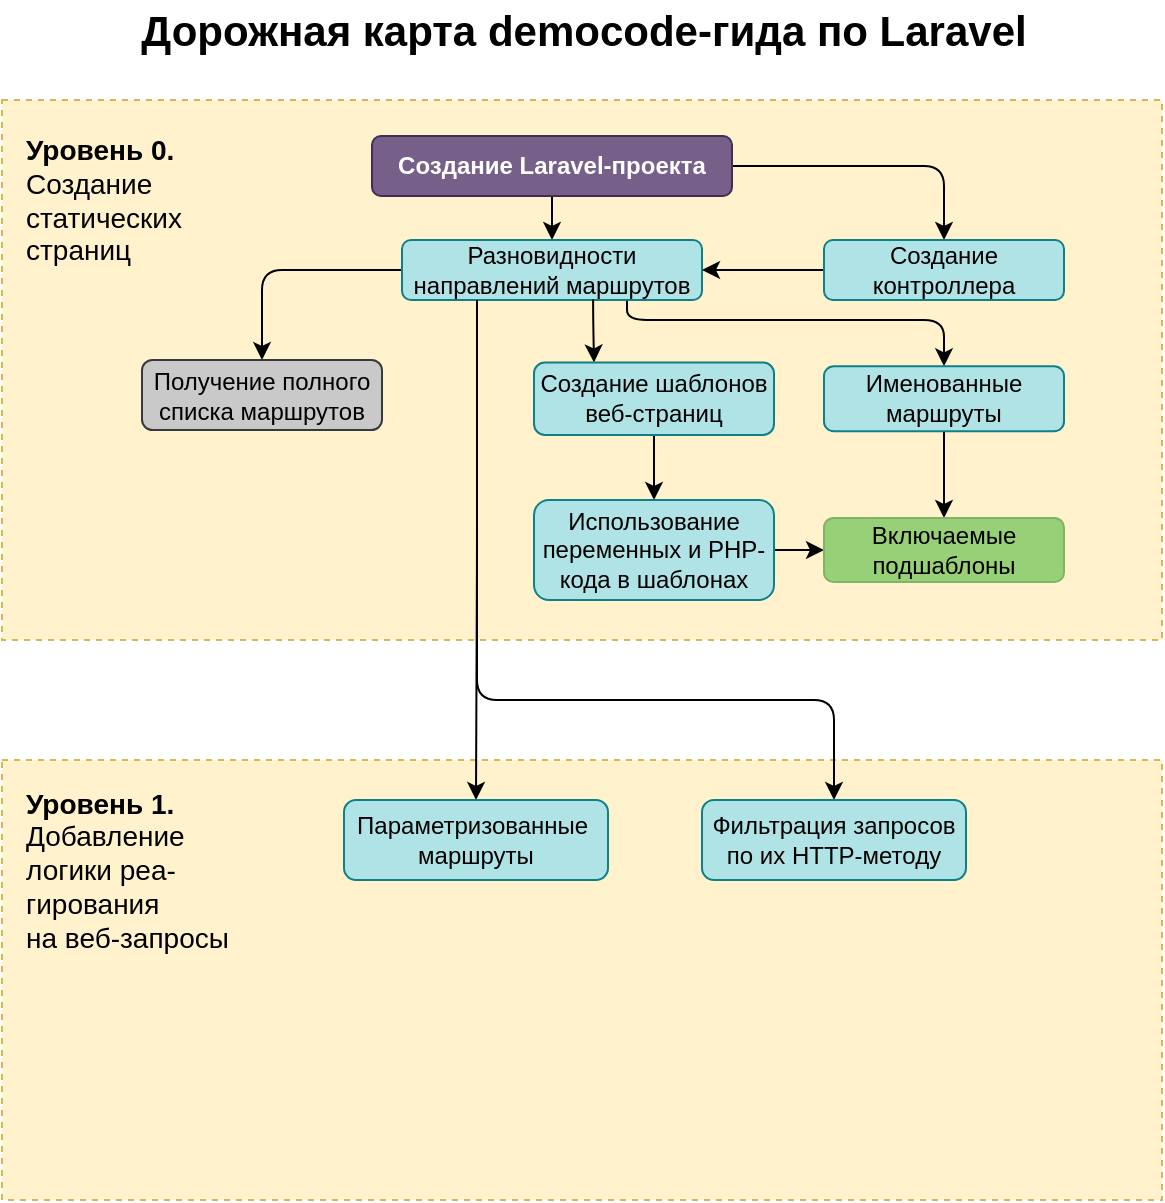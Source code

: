 <mxfile version="21.1.2" type="device">
  <diagram name="Страница 1" id="1nTtm0_BMDjhct5yccOk">
    <mxGraphModel dx="1465" dy="1006" grid="1" gridSize="10" guides="1" tooltips="1" connect="1" arrows="1" fold="1" page="1" pageScale="1" pageWidth="827" pageHeight="1169" math="0" shadow="0">
      <root>
        <mxCell id="0" />
        <mxCell id="1" parent="0" />
        <mxCell id="2ZtT-Da5C00QiOGOJkK9-30" value="" style="rounded=0;whiteSpace=wrap;html=1;fillColor=#fff2cc;strokeColor=#d6b656;dashed=1;" parent="1" vertex="1">
          <mxGeometry x="124" y="410" width="580" height="220" as="geometry" />
        </mxCell>
        <mxCell id="2ZtT-Da5C00QiOGOJkK9-25" value="" style="rounded=0;whiteSpace=wrap;html=1;fillColor=#fff2cc;strokeColor=#d6b656;dashed=1;" parent="1" vertex="1">
          <mxGeometry x="124" y="80" width="580" height="270" as="geometry" />
        </mxCell>
        <mxCell id="2ZtT-Da5C00QiOGOJkK9-3" value="" style="edgeStyle=orthogonalEdgeStyle;rounded=0;orthogonalLoop=1;jettySize=auto;html=1;entryX=0.5;entryY=0;entryDx=0;entryDy=0;" parent="1" source="2ZtT-Da5C00QiOGOJkK9-1" target="2ZtT-Da5C00QiOGOJkK9-2" edge="1">
          <mxGeometry relative="1" as="geometry">
            <Array as="points">
              <mxPoint x="399" y="140" />
              <mxPoint x="399" y="140" />
            </Array>
          </mxGeometry>
        </mxCell>
        <mxCell id="2ZtT-Da5C00QiOGOJkK9-22" value="" style="edgeStyle=orthogonalEdgeStyle;rounded=1;orthogonalLoop=1;jettySize=auto;html=1;" parent="1" source="2ZtT-Da5C00QiOGOJkK9-1" target="2ZtT-Da5C00QiOGOJkK9-21" edge="1">
          <mxGeometry relative="1" as="geometry" />
        </mxCell>
        <mxCell id="2ZtT-Da5C00QiOGOJkK9-1" value="Создание Laravel-проекта" style="rounded=1;whiteSpace=wrap;html=1;fillColor=#76608a;strokeColor=#432D57;fontColor=#ffffff;fontStyle=1" parent="1" vertex="1">
          <mxGeometry x="309" y="98" width="180" height="30" as="geometry" />
        </mxCell>
        <mxCell id="2ZtT-Da5C00QiOGOJkK9-5" value="" style="edgeStyle=orthogonalEdgeStyle;rounded=1;orthogonalLoop=1;jettySize=auto;html=1;entryX=0.5;entryY=0;entryDx=0;entryDy=0;exitX=0.75;exitY=1;exitDx=0;exitDy=0;" parent="1" source="2ZtT-Da5C00QiOGOJkK9-2" target="2ZtT-Da5C00QiOGOJkK9-4" edge="1">
          <mxGeometry relative="1" as="geometry">
            <Array as="points">
              <mxPoint x="436" y="190" />
              <mxPoint x="595" y="190" />
            </Array>
          </mxGeometry>
        </mxCell>
        <mxCell id="2ZtT-Da5C00QiOGOJkK9-20" value="" style="edgeStyle=orthogonalEdgeStyle;rounded=1;orthogonalLoop=1;jettySize=auto;html=1;" parent="1" source="2ZtT-Da5C00QiOGOJkK9-2" target="2ZtT-Da5C00QiOGOJkK9-19" edge="1">
          <mxGeometry relative="1" as="geometry" />
        </mxCell>
        <mxCell id="2ZtT-Da5C00QiOGOJkK9-36" style="edgeStyle=orthogonalEdgeStyle;rounded=1;orthogonalLoop=1;jettySize=auto;html=1;exitX=0.25;exitY=1;exitDx=0;exitDy=0;" parent="1" source="2ZtT-Da5C00QiOGOJkK9-2" target="2ZtT-Da5C00QiOGOJkK9-35" edge="1">
          <mxGeometry relative="1" as="geometry">
            <Array as="points">
              <mxPoint x="361" y="380" />
              <mxPoint x="540" y="380" />
            </Array>
          </mxGeometry>
        </mxCell>
        <mxCell id="2ZtT-Da5C00QiOGOJkK9-2" value="Разновидности направлений маршрутов" style="whiteSpace=wrap;html=1;rounded=1;fillColor=#b0e3e6;strokeColor=#0e8088;" parent="1" vertex="1">
          <mxGeometry x="324" y="150" width="150" height="30" as="geometry" />
        </mxCell>
        <mxCell id="2ZtT-Da5C00QiOGOJkK9-34" value="" style="edgeStyle=orthogonalEdgeStyle;rounded=1;orthogonalLoop=1;jettySize=auto;html=1;exitX=0.25;exitY=1;exitDx=0;exitDy=0;" parent="1" source="2ZtT-Da5C00QiOGOJkK9-2" target="2ZtT-Da5C00QiOGOJkK9-33" edge="1">
          <mxGeometry relative="1" as="geometry" />
        </mxCell>
        <mxCell id="2ZtT-Da5C00QiOGOJkK9-38" value="" style="edgeStyle=orthogonalEdgeStyle;rounded=1;orthogonalLoop=1;jettySize=auto;html=1;exitX=0.637;exitY=0.987;exitDx=0;exitDy=0;entryX=0.25;entryY=0;entryDx=0;entryDy=0;exitPerimeter=0;" parent="1" source="2ZtT-Da5C00QiOGOJkK9-2" target="2ZtT-Da5C00QiOGOJkK9-37" edge="1">
          <mxGeometry relative="1" as="geometry">
            <Array as="points">
              <mxPoint x="420" y="190" />
              <mxPoint x="420" y="190" />
            </Array>
          </mxGeometry>
        </mxCell>
        <mxCell id="OjklDx6xXTm0ZTOKtwND-5" style="edgeStyle=orthogonalEdgeStyle;rounded=0;orthogonalLoop=1;jettySize=auto;html=1;exitX=0.5;exitY=1;exitDx=0;exitDy=0;entryX=0.5;entryY=0;entryDx=0;entryDy=0;" edge="1" parent="1" source="2ZtT-Da5C00QiOGOJkK9-4" target="OjklDx6xXTm0ZTOKtwND-3">
          <mxGeometry relative="1" as="geometry" />
        </mxCell>
        <mxCell id="2ZtT-Da5C00QiOGOJkK9-4" value="Именованные маршруты" style="whiteSpace=wrap;html=1;rounded=1;fillColor=#b0e3e6;strokeColor=#0e8088;glass=0;" parent="1" vertex="1">
          <mxGeometry x="535" y="213.13" width="120" height="32.5" as="geometry" />
        </mxCell>
        <mxCell id="2ZtT-Da5C00QiOGOJkK9-19" value="Получение полного списка маршрутов" style="whiteSpace=wrap;html=1;rounded=1;fontSize=12;fillColor=#C9C9C9;strokeColor=#36393d;" parent="1" vertex="1">
          <mxGeometry x="194" y="210" width="120" height="35" as="geometry" />
        </mxCell>
        <mxCell id="2ZtT-Da5C00QiOGOJkK9-23" style="edgeStyle=orthogonalEdgeStyle;rounded=0;orthogonalLoop=1;jettySize=auto;html=1;exitX=0;exitY=0.5;exitDx=0;exitDy=0;entryX=1;entryY=0.5;entryDx=0;entryDy=0;" parent="1" source="2ZtT-Da5C00QiOGOJkK9-21" target="2ZtT-Da5C00QiOGOJkK9-2" edge="1">
          <mxGeometry relative="1" as="geometry" />
        </mxCell>
        <mxCell id="2ZtT-Da5C00QiOGOJkK9-21" value="Создание контроллера" style="whiteSpace=wrap;html=1;fillColor=#b0e3e6;strokeColor=#0e8088;rounded=1;" parent="1" vertex="1">
          <mxGeometry x="535" y="150" width="120" height="30" as="geometry" />
        </mxCell>
        <mxCell id="2ZtT-Da5C00QiOGOJkK9-29" value="&lt;b style=&quot;font-size: 14px;&quot;&gt;Уровень 0.&lt;/b&gt; &lt;br style=&quot;font-size: 14px;&quot;&gt;Создание &lt;br style=&quot;font-size: 14px;&quot;&gt;статических &lt;br style=&quot;font-size: 14px;&quot;&gt;страниц" style="text;html=1;strokeColor=none;fillColor=none;align=left;verticalAlign=middle;whiteSpace=wrap;rounded=0;fontSize=14;" parent="1" vertex="1">
          <mxGeometry x="134" y="80" width="110" height="100" as="geometry" />
        </mxCell>
        <mxCell id="2ZtT-Da5C00QiOGOJkK9-31" value="&lt;b style=&quot;font-size: 14px;&quot;&gt;Уровень 1.&lt;/b&gt;&amp;nbsp;&lt;br style=&quot;font-size: 14px;&quot;&gt;Добавление &lt;br style=&quot;font-size: 14px;&quot;&gt;логики реа-&lt;br style=&quot;font-size: 14px;&quot;&gt;гирования &lt;br style=&quot;font-size: 14px;&quot;&gt;на веб-запросы" style="text;html=1;strokeColor=none;fillColor=none;align=left;verticalAlign=middle;whiteSpace=wrap;rounded=0;fontSize=14;" parent="1" vertex="1">
          <mxGeometry x="134" y="410" width="110" height="110" as="geometry" />
        </mxCell>
        <mxCell id="2ZtT-Da5C00QiOGOJkK9-33" value="Параметризованные&amp;nbsp; маршруты" style="whiteSpace=wrap;html=1;fillColor=#b0e3e6;strokeColor=#0e8088;rounded=1;" parent="1" vertex="1">
          <mxGeometry x="295" y="430" width="132" height="40" as="geometry" />
        </mxCell>
        <mxCell id="2ZtT-Da5C00QiOGOJkK9-35" value="Фильтрация запросов по их HTTP-методу" style="whiteSpace=wrap;html=1;fillColor=#b0e3e6;strokeColor=#0e8088;rounded=1;" parent="1" vertex="1">
          <mxGeometry x="474" y="430" width="132" height="40" as="geometry" />
        </mxCell>
        <mxCell id="OjklDx6xXTm0ZTOKtwND-2" value="" style="edgeStyle=orthogonalEdgeStyle;rounded=0;orthogonalLoop=1;jettySize=auto;html=1;" edge="1" parent="1" source="2ZtT-Da5C00QiOGOJkK9-37" target="OjklDx6xXTm0ZTOKtwND-1">
          <mxGeometry relative="1" as="geometry" />
        </mxCell>
        <mxCell id="2ZtT-Da5C00QiOGOJkK9-37" value="Создание шаблонов веб-страниц" style="whiteSpace=wrap;html=1;fillColor=#b0e3e6;strokeColor=#0e8088;rounded=1;" parent="1" vertex="1">
          <mxGeometry x="390" y="211.25" width="120" height="36.25" as="geometry" />
        </mxCell>
        <mxCell id="OjklDx6xXTm0ZTOKtwND-4" value="" style="edgeStyle=orthogonalEdgeStyle;rounded=0;orthogonalLoop=1;jettySize=auto;html=1;" edge="1" parent="1" source="OjklDx6xXTm0ZTOKtwND-1" target="OjklDx6xXTm0ZTOKtwND-3">
          <mxGeometry relative="1" as="geometry" />
        </mxCell>
        <mxCell id="OjklDx6xXTm0ZTOKtwND-1" value="Использование переменных и PHP-кода в шаблонах" style="whiteSpace=wrap;html=1;fillColor=#b0e3e6;strokeColor=#0e8088;rounded=1;" vertex="1" parent="1">
          <mxGeometry x="390" y="280" width="120" height="49.99" as="geometry" />
        </mxCell>
        <mxCell id="OjklDx6xXTm0ZTOKtwND-3" value="Включаемые подшаблоны" style="whiteSpace=wrap;html=1;fillColor=#97D077;rounded=1;strokeColor=#82b366;gradientColor=none;shadow=0;glass=0;" vertex="1" parent="1">
          <mxGeometry x="535" y="289" width="120" height="32" as="geometry" />
        </mxCell>
        <mxCell id="OjklDx6xXTm0ZTOKtwND-6" value="Дорожная карта democode-гида по Laravel" style="text;html=1;strokeColor=none;fillColor=none;align=center;verticalAlign=middle;whiteSpace=wrap;rounded=0;fontSize=21;fontStyle=1" vertex="1" parent="1">
          <mxGeometry x="160" y="30" width="510" height="30" as="geometry" />
        </mxCell>
      </root>
    </mxGraphModel>
  </diagram>
</mxfile>
